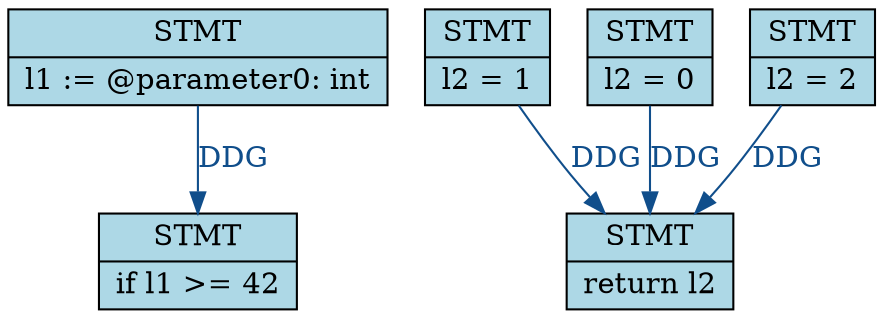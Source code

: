 digraph DDG {
	rankdir=TB;
	node [style=filled, shape=record];
	edge [style=filled]	"-400651506" [label="{<f0> STMT | <f1> l1 := @parameter0: int}", fillcolor="lightblue"];
	"-1950271063" [label="{<f0> STMT | <f1> if l1 &gt;= 42}", fillcolor="lightblue"];
	"-1189277449" [label="{<f0> STMT | <f1> l2 = 1}", fillcolor="lightblue"];
	"-1008073072" [label="{<f0> STMT | <f1> return l2}", fillcolor="lightblue"];
	"1294358081" [label="{<f0> STMT | <f1> l2 = 0}", fillcolor="lightblue"];
	"-1282725677" [label="{<f0> STMT | <f1> l2 = 2}", fillcolor="lightblue"];
	"-400651506" -> "-1950271063"[label="DDG", color="dodgerblue4", fontcolor="dodgerblue4"];
	"-1189277449" -> "-1008073072"[label="DDG", color="dodgerblue4", fontcolor="dodgerblue4"];
	"1294358081" -> "-1008073072"[label="DDG", color="dodgerblue4", fontcolor="dodgerblue4"];
	"-1282725677" -> "-1008073072"[label="DDG", color="dodgerblue4", fontcolor="dodgerblue4"];
}
